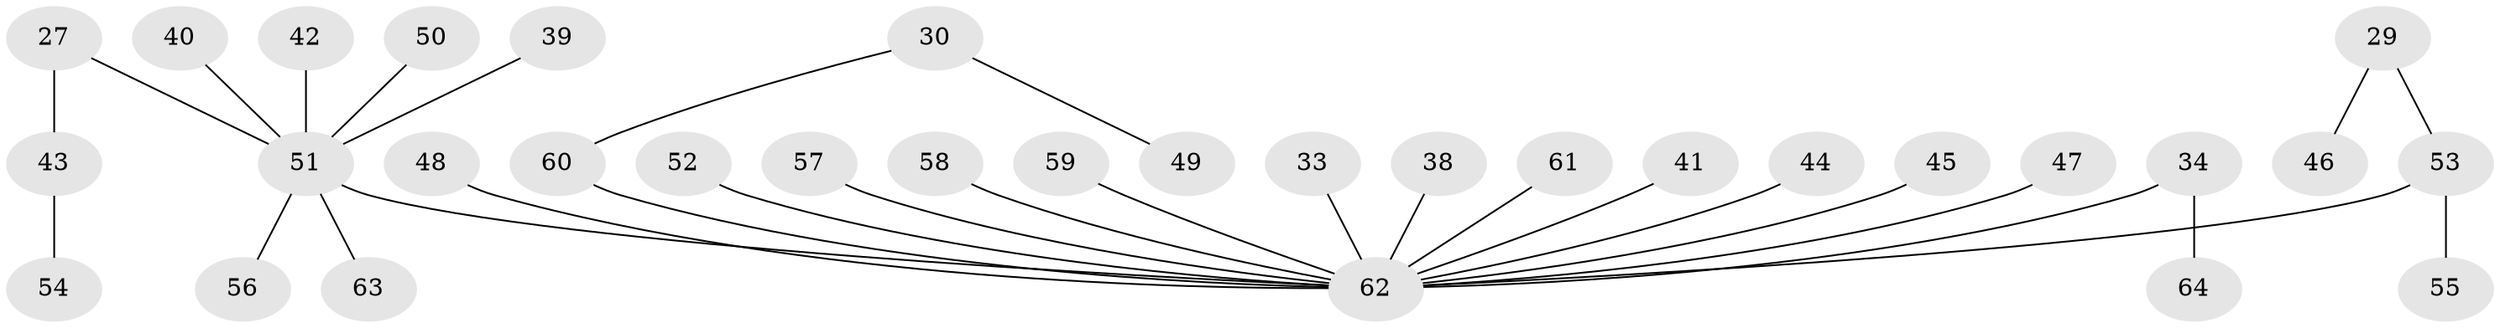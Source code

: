 // original degree distribution, {2: 0.265625, 5: 0.046875, 3: 0.140625, 4: 0.078125, 1: 0.46875}
// Generated by graph-tools (version 1.1) at 2025/53/03/09/25 04:53:53]
// undirected, 32 vertices, 31 edges
graph export_dot {
graph [start="1"]
  node [color=gray90,style=filled];
  27;
  29;
  30;
  33;
  34;
  38;
  39;
  40;
  41;
  42;
  43;
  44;
  45;
  46;
  47;
  48;
  49;
  50;
  51 [super="+17+9+26+20+35+25"];
  52;
  53 [super="+24"];
  54;
  55;
  56;
  57;
  58;
  59;
  60 [super="+28"];
  61;
  62 [super="+37+36+32"];
  63;
  64;
  27 -- 43;
  27 -- 51;
  29 -- 46;
  29 -- 53;
  30 -- 49;
  30 -- 60;
  33 -- 62;
  34 -- 64;
  34 -- 62;
  38 -- 62;
  39 -- 51;
  40 -- 51;
  41 -- 62;
  42 -- 51;
  43 -- 54;
  44 -- 62;
  45 -- 62;
  47 -- 62;
  48 -- 62;
  50 -- 51;
  51 -- 63;
  51 -- 56;
  51 -- 62;
  52 -- 62;
  53 -- 62;
  53 -- 55;
  57 -- 62;
  58 -- 62;
  59 -- 62;
  60 -- 62;
  61 -- 62;
}
